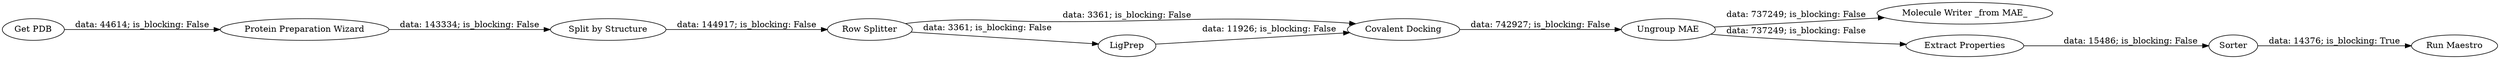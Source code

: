 digraph {
	"-8363881123613617369_11" [label="Protein Preparation Wizard"]
	"-8363881123613617369_16" [label="Run Maestro"]
	"-8363881123613617369_18" [label="Ungroup MAE"]
	"-8363881123613617369_20" [label=Sorter]
	"-8363881123613617369_15" [label="Row Splitter"]
	"-8363881123613617369_21" [label="Molecule Writer _from MAE_"]
	"-8363881123613617369_17" [label="Covalent Docking"]
	"-8363881123613617369_10" [label="Get PDB"]
	"-8363881123613617369_19" [label="Extract Properties"]
	"-8363881123613617369_14" [label=LigPrep]
	"-8363881123613617369_12" [label="Split by Structure"]
	"-8363881123613617369_10" -> "-8363881123613617369_11" [label="data: 44614; is_blocking: False"]
	"-8363881123613617369_18" -> "-8363881123613617369_19" [label="data: 737249; is_blocking: False"]
	"-8363881123613617369_17" -> "-8363881123613617369_18" [label="data: 742927; is_blocking: False"]
	"-8363881123613617369_20" -> "-8363881123613617369_16" [label="data: 14376; is_blocking: True"]
	"-8363881123613617369_12" -> "-8363881123613617369_15" [label="data: 144917; is_blocking: False"]
	"-8363881123613617369_14" -> "-8363881123613617369_17" [label="data: 11926; is_blocking: False"]
	"-8363881123613617369_15" -> "-8363881123613617369_17" [label="data: 3361; is_blocking: False"]
	"-8363881123613617369_19" -> "-8363881123613617369_20" [label="data: 15486; is_blocking: False"]
	"-8363881123613617369_11" -> "-8363881123613617369_12" [label="data: 143334; is_blocking: False"]
	"-8363881123613617369_15" -> "-8363881123613617369_14" [label="data: 3361; is_blocking: False"]
	"-8363881123613617369_18" -> "-8363881123613617369_21" [label="data: 737249; is_blocking: False"]
	rankdir=LR
}
